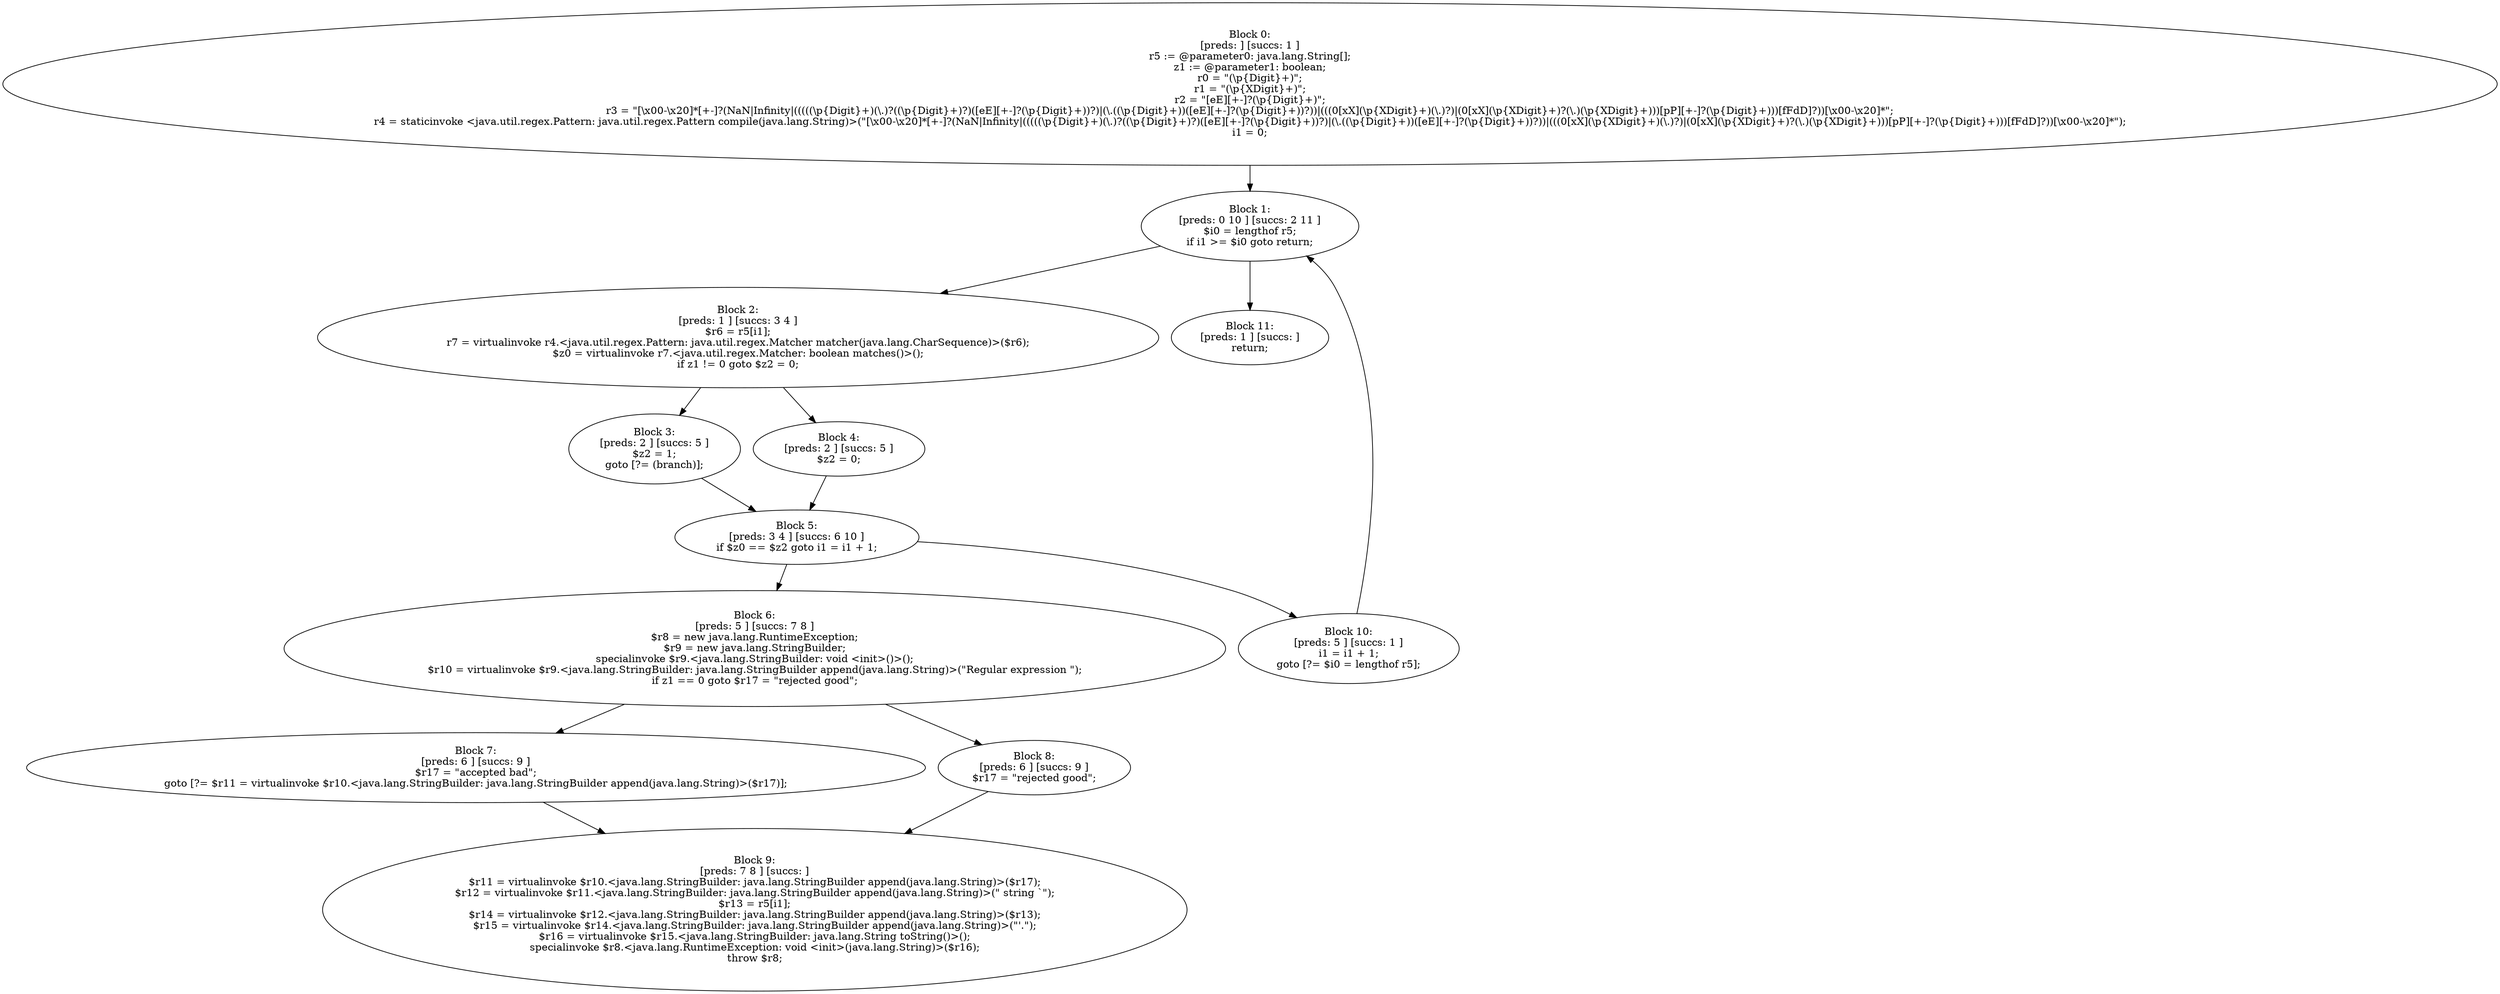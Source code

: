 digraph "unitGraph" {
    "Block 0:
[preds: ] [succs: 1 ]
r5 := @parameter0: java.lang.String[];
z1 := @parameter1: boolean;
r0 = \"(\\p{Digit}+)\";
r1 = \"(\\p{XDigit}+)\";
r2 = \"[eE][+-]?(\\p{Digit}+)\";
r3 = \"[\\x00-\\x20]*[+-]?(NaN|Infinity|(((((\\p{Digit}+)(\\.)?((\\p{Digit}+)?)([eE][+-]?(\\p{Digit}+))?)|(\\.((\\p{Digit}+))([eE][+-]?(\\p{Digit}+))?))|(((0[xX](\\p{XDigit}+)(\\.)?)|(0[xX](\\p{XDigit}+)?(\\.)(\\p{XDigit}+)))[pP][+-]?(\\p{Digit}+)))[fFdD]?))[\\x00-\\x20]*\";
r4 = staticinvoke <java.util.regex.Pattern: java.util.regex.Pattern compile(java.lang.String)>(\"[\\x00-\\x20]*[+-]?(NaN|Infinity|(((((\\p{Digit}+)(\\.)?((\\p{Digit}+)?)([eE][+-]?(\\p{Digit}+))?)|(\\.((\\p{Digit}+))([eE][+-]?(\\p{Digit}+))?))|(((0[xX](\\p{XDigit}+)(\\.)?)|(0[xX](\\p{XDigit}+)?(\\.)(\\p{XDigit}+)))[pP][+-]?(\\p{Digit}+)))[fFdD]?))[\\x00-\\x20]*\");
i1 = 0;
"
    "Block 1:
[preds: 0 10 ] [succs: 2 11 ]
$i0 = lengthof r5;
if i1 >= $i0 goto return;
"
    "Block 2:
[preds: 1 ] [succs: 3 4 ]
$r6 = r5[i1];
r7 = virtualinvoke r4.<java.util.regex.Pattern: java.util.regex.Matcher matcher(java.lang.CharSequence)>($r6);
$z0 = virtualinvoke r7.<java.util.regex.Matcher: boolean matches()>();
if z1 != 0 goto $z2 = 0;
"
    "Block 3:
[preds: 2 ] [succs: 5 ]
$z2 = 1;
goto [?= (branch)];
"
    "Block 4:
[preds: 2 ] [succs: 5 ]
$z2 = 0;
"
    "Block 5:
[preds: 3 4 ] [succs: 6 10 ]
if $z0 == $z2 goto i1 = i1 + 1;
"
    "Block 6:
[preds: 5 ] [succs: 7 8 ]
$r8 = new java.lang.RuntimeException;
$r9 = new java.lang.StringBuilder;
specialinvoke $r9.<java.lang.StringBuilder: void <init>()>();
$r10 = virtualinvoke $r9.<java.lang.StringBuilder: java.lang.StringBuilder append(java.lang.String)>(\"Regular expression \");
if z1 == 0 goto $r17 = \"rejected good\";
"
    "Block 7:
[preds: 6 ] [succs: 9 ]
$r17 = \"accepted bad\";
goto [?= $r11 = virtualinvoke $r10.<java.lang.StringBuilder: java.lang.StringBuilder append(java.lang.String)>($r17)];
"
    "Block 8:
[preds: 6 ] [succs: 9 ]
$r17 = \"rejected good\";
"
    "Block 9:
[preds: 7 8 ] [succs: ]
$r11 = virtualinvoke $r10.<java.lang.StringBuilder: java.lang.StringBuilder append(java.lang.String)>($r17);
$r12 = virtualinvoke $r11.<java.lang.StringBuilder: java.lang.StringBuilder append(java.lang.String)>(\" string `\");
$r13 = r5[i1];
$r14 = virtualinvoke $r12.<java.lang.StringBuilder: java.lang.StringBuilder append(java.lang.String)>($r13);
$r15 = virtualinvoke $r14.<java.lang.StringBuilder: java.lang.StringBuilder append(java.lang.String)>(\"\'.\");
$r16 = virtualinvoke $r15.<java.lang.StringBuilder: java.lang.String toString()>();
specialinvoke $r8.<java.lang.RuntimeException: void <init>(java.lang.String)>($r16);
throw $r8;
"
    "Block 10:
[preds: 5 ] [succs: 1 ]
i1 = i1 + 1;
goto [?= $i0 = lengthof r5];
"
    "Block 11:
[preds: 1 ] [succs: ]
return;
"
    "Block 0:
[preds: ] [succs: 1 ]
r5 := @parameter0: java.lang.String[];
z1 := @parameter1: boolean;
r0 = \"(\\p{Digit}+)\";
r1 = \"(\\p{XDigit}+)\";
r2 = \"[eE][+-]?(\\p{Digit}+)\";
r3 = \"[\\x00-\\x20]*[+-]?(NaN|Infinity|(((((\\p{Digit}+)(\\.)?((\\p{Digit}+)?)([eE][+-]?(\\p{Digit}+))?)|(\\.((\\p{Digit}+))([eE][+-]?(\\p{Digit}+))?))|(((0[xX](\\p{XDigit}+)(\\.)?)|(0[xX](\\p{XDigit}+)?(\\.)(\\p{XDigit}+)))[pP][+-]?(\\p{Digit}+)))[fFdD]?))[\\x00-\\x20]*\";
r4 = staticinvoke <java.util.regex.Pattern: java.util.regex.Pattern compile(java.lang.String)>(\"[\\x00-\\x20]*[+-]?(NaN|Infinity|(((((\\p{Digit}+)(\\.)?((\\p{Digit}+)?)([eE][+-]?(\\p{Digit}+))?)|(\\.((\\p{Digit}+))([eE][+-]?(\\p{Digit}+))?))|(((0[xX](\\p{XDigit}+)(\\.)?)|(0[xX](\\p{XDigit}+)?(\\.)(\\p{XDigit}+)))[pP][+-]?(\\p{Digit}+)))[fFdD]?))[\\x00-\\x20]*\");
i1 = 0;
"->"Block 1:
[preds: 0 10 ] [succs: 2 11 ]
$i0 = lengthof r5;
if i1 >= $i0 goto return;
";
    "Block 1:
[preds: 0 10 ] [succs: 2 11 ]
$i0 = lengthof r5;
if i1 >= $i0 goto return;
"->"Block 2:
[preds: 1 ] [succs: 3 4 ]
$r6 = r5[i1];
r7 = virtualinvoke r4.<java.util.regex.Pattern: java.util.regex.Matcher matcher(java.lang.CharSequence)>($r6);
$z0 = virtualinvoke r7.<java.util.regex.Matcher: boolean matches()>();
if z1 != 0 goto $z2 = 0;
";
    "Block 1:
[preds: 0 10 ] [succs: 2 11 ]
$i0 = lengthof r5;
if i1 >= $i0 goto return;
"->"Block 11:
[preds: 1 ] [succs: ]
return;
";
    "Block 2:
[preds: 1 ] [succs: 3 4 ]
$r6 = r5[i1];
r7 = virtualinvoke r4.<java.util.regex.Pattern: java.util.regex.Matcher matcher(java.lang.CharSequence)>($r6);
$z0 = virtualinvoke r7.<java.util.regex.Matcher: boolean matches()>();
if z1 != 0 goto $z2 = 0;
"->"Block 3:
[preds: 2 ] [succs: 5 ]
$z2 = 1;
goto [?= (branch)];
";
    "Block 2:
[preds: 1 ] [succs: 3 4 ]
$r6 = r5[i1];
r7 = virtualinvoke r4.<java.util.regex.Pattern: java.util.regex.Matcher matcher(java.lang.CharSequence)>($r6);
$z0 = virtualinvoke r7.<java.util.regex.Matcher: boolean matches()>();
if z1 != 0 goto $z2 = 0;
"->"Block 4:
[preds: 2 ] [succs: 5 ]
$z2 = 0;
";
    "Block 3:
[preds: 2 ] [succs: 5 ]
$z2 = 1;
goto [?= (branch)];
"->"Block 5:
[preds: 3 4 ] [succs: 6 10 ]
if $z0 == $z2 goto i1 = i1 + 1;
";
    "Block 4:
[preds: 2 ] [succs: 5 ]
$z2 = 0;
"->"Block 5:
[preds: 3 4 ] [succs: 6 10 ]
if $z0 == $z2 goto i1 = i1 + 1;
";
    "Block 5:
[preds: 3 4 ] [succs: 6 10 ]
if $z0 == $z2 goto i1 = i1 + 1;
"->"Block 6:
[preds: 5 ] [succs: 7 8 ]
$r8 = new java.lang.RuntimeException;
$r9 = new java.lang.StringBuilder;
specialinvoke $r9.<java.lang.StringBuilder: void <init>()>();
$r10 = virtualinvoke $r9.<java.lang.StringBuilder: java.lang.StringBuilder append(java.lang.String)>(\"Regular expression \");
if z1 == 0 goto $r17 = \"rejected good\";
";
    "Block 5:
[preds: 3 4 ] [succs: 6 10 ]
if $z0 == $z2 goto i1 = i1 + 1;
"->"Block 10:
[preds: 5 ] [succs: 1 ]
i1 = i1 + 1;
goto [?= $i0 = lengthof r5];
";
    "Block 6:
[preds: 5 ] [succs: 7 8 ]
$r8 = new java.lang.RuntimeException;
$r9 = new java.lang.StringBuilder;
specialinvoke $r9.<java.lang.StringBuilder: void <init>()>();
$r10 = virtualinvoke $r9.<java.lang.StringBuilder: java.lang.StringBuilder append(java.lang.String)>(\"Regular expression \");
if z1 == 0 goto $r17 = \"rejected good\";
"->"Block 7:
[preds: 6 ] [succs: 9 ]
$r17 = \"accepted bad\";
goto [?= $r11 = virtualinvoke $r10.<java.lang.StringBuilder: java.lang.StringBuilder append(java.lang.String)>($r17)];
";
    "Block 6:
[preds: 5 ] [succs: 7 8 ]
$r8 = new java.lang.RuntimeException;
$r9 = new java.lang.StringBuilder;
specialinvoke $r9.<java.lang.StringBuilder: void <init>()>();
$r10 = virtualinvoke $r9.<java.lang.StringBuilder: java.lang.StringBuilder append(java.lang.String)>(\"Regular expression \");
if z1 == 0 goto $r17 = \"rejected good\";
"->"Block 8:
[preds: 6 ] [succs: 9 ]
$r17 = \"rejected good\";
";
    "Block 7:
[preds: 6 ] [succs: 9 ]
$r17 = \"accepted bad\";
goto [?= $r11 = virtualinvoke $r10.<java.lang.StringBuilder: java.lang.StringBuilder append(java.lang.String)>($r17)];
"->"Block 9:
[preds: 7 8 ] [succs: ]
$r11 = virtualinvoke $r10.<java.lang.StringBuilder: java.lang.StringBuilder append(java.lang.String)>($r17);
$r12 = virtualinvoke $r11.<java.lang.StringBuilder: java.lang.StringBuilder append(java.lang.String)>(\" string `\");
$r13 = r5[i1];
$r14 = virtualinvoke $r12.<java.lang.StringBuilder: java.lang.StringBuilder append(java.lang.String)>($r13);
$r15 = virtualinvoke $r14.<java.lang.StringBuilder: java.lang.StringBuilder append(java.lang.String)>(\"\'.\");
$r16 = virtualinvoke $r15.<java.lang.StringBuilder: java.lang.String toString()>();
specialinvoke $r8.<java.lang.RuntimeException: void <init>(java.lang.String)>($r16);
throw $r8;
";
    "Block 8:
[preds: 6 ] [succs: 9 ]
$r17 = \"rejected good\";
"->"Block 9:
[preds: 7 8 ] [succs: ]
$r11 = virtualinvoke $r10.<java.lang.StringBuilder: java.lang.StringBuilder append(java.lang.String)>($r17);
$r12 = virtualinvoke $r11.<java.lang.StringBuilder: java.lang.StringBuilder append(java.lang.String)>(\" string `\");
$r13 = r5[i1];
$r14 = virtualinvoke $r12.<java.lang.StringBuilder: java.lang.StringBuilder append(java.lang.String)>($r13);
$r15 = virtualinvoke $r14.<java.lang.StringBuilder: java.lang.StringBuilder append(java.lang.String)>(\"\'.\");
$r16 = virtualinvoke $r15.<java.lang.StringBuilder: java.lang.String toString()>();
specialinvoke $r8.<java.lang.RuntimeException: void <init>(java.lang.String)>($r16);
throw $r8;
";
    "Block 10:
[preds: 5 ] [succs: 1 ]
i1 = i1 + 1;
goto [?= $i0 = lengthof r5];
"->"Block 1:
[preds: 0 10 ] [succs: 2 11 ]
$i0 = lengthof r5;
if i1 >= $i0 goto return;
";
}
